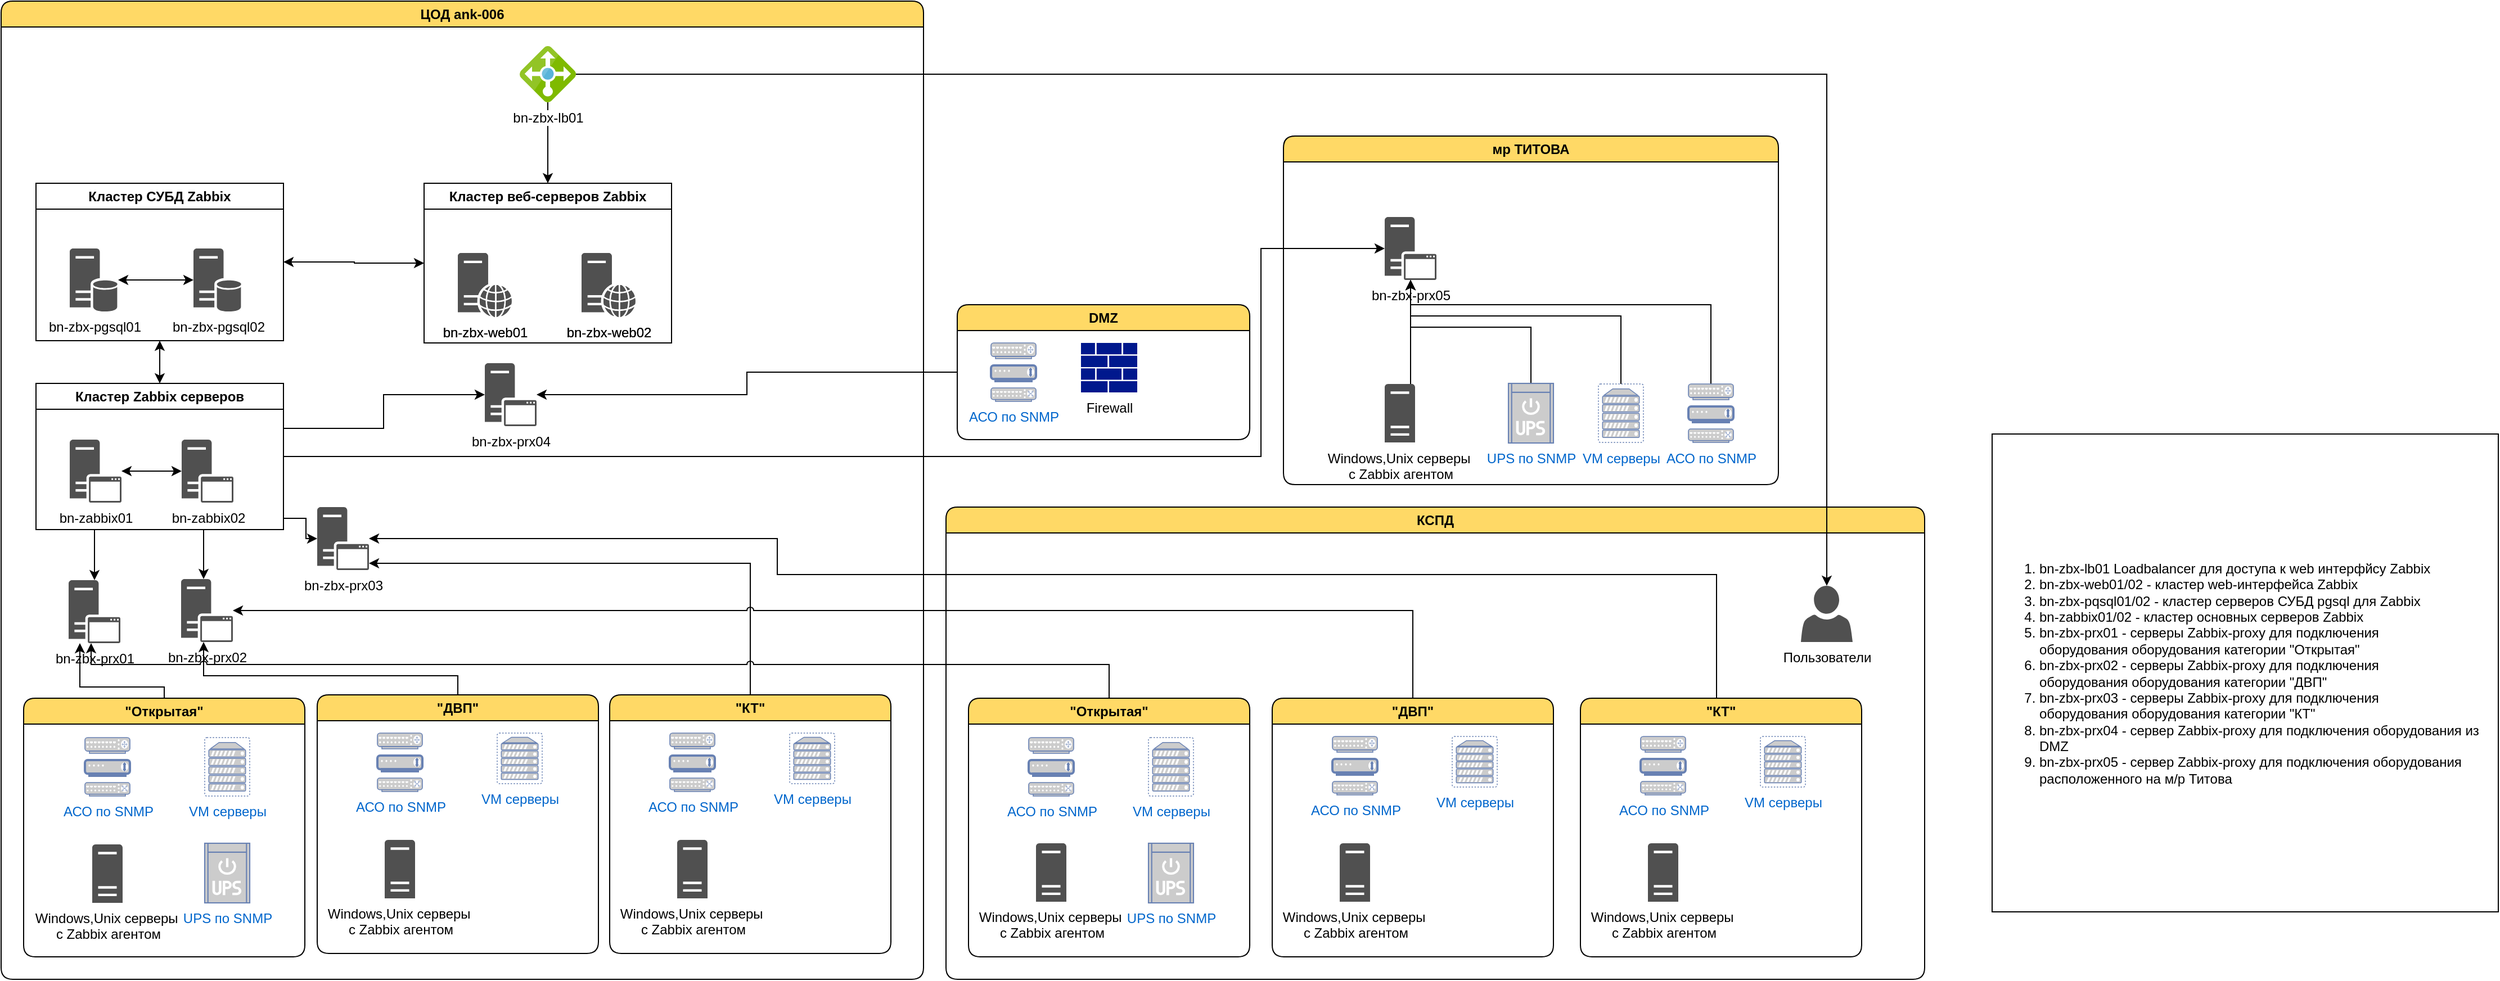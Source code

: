 <mxfile version="26.0.11">
  <diagram id="l8hXMBHkgcEJcSW0mbfh" name="Page-1">
    <mxGraphModel dx="1878" dy="1020" grid="1" gridSize="10" guides="1" tooltips="1" connect="1" arrows="1" fold="1" page="1" pageScale="1" pageWidth="1169" pageHeight="827" math="0" shadow="0">
      <root>
        <object label="" id="0">
          <mxCell />
        </object>
        <mxCell id="1" parent="0" />
        <mxCell id="rNMLbwtCQdPNrBkOy4mB-1" value="ЦОД ank-006" style="swimlane;whiteSpace=wrap;html=1;gradientColor=none;fillColor=#FFD966;rounded=1;shadow=0;" parent="1" vertex="1">
          <mxGeometry x="100" y="260" width="820" height="870" as="geometry" />
        </mxCell>
        <mxCell id="rNMLbwtCQdPNrBkOy4mB-33" style="edgeStyle=orthogonalEdgeStyle;rounded=0;orthogonalLoop=1;jettySize=auto;html=1;entryX=0.5;entryY=0;entryDx=0;entryDy=0;" parent="rNMLbwtCQdPNrBkOy4mB-1" source="rNMLbwtCQdPNrBkOy4mB-5" target="rNMLbwtCQdPNrBkOy4mB-29" edge="1">
          <mxGeometry relative="1" as="geometry" />
        </mxCell>
        <mxCell id="rNMLbwtCQdPNrBkOy4mB-5" value="bn-zbx-lb01" style="image;sketch=0;aspect=fixed;html=1;points=[];align=center;fontSize=12;image=img/lib/mscae/Load_Balancer_feature.svg;" parent="rNMLbwtCQdPNrBkOy4mB-1" vertex="1">
          <mxGeometry x="461" y="40" width="50" height="50" as="geometry" />
        </mxCell>
        <mxCell id="rNMLbwtCQdPNrBkOy4mB-16" value="bn-zbx-prx03" style="sketch=0;pointerEvents=1;shadow=0;dashed=0;html=1;strokeColor=none;fillColor=#505050;labelPosition=center;verticalLabelPosition=bottom;verticalAlign=top;outlineConnect=0;align=center;shape=mxgraph.office.servers.application_server;" parent="rNMLbwtCQdPNrBkOy4mB-1" vertex="1">
          <mxGeometry x="281" y="450" width="46" height="56" as="geometry" />
        </mxCell>
        <mxCell id="rNMLbwtCQdPNrBkOy4mB-18" value="bn-zbx-prx04" style="sketch=0;pointerEvents=1;shadow=0;dashed=0;html=1;strokeColor=none;fillColor=#505050;labelPosition=center;verticalLabelPosition=bottom;verticalAlign=top;outlineConnect=0;align=center;shape=mxgraph.office.servers.application_server;" parent="rNMLbwtCQdPNrBkOy4mB-1" vertex="1">
          <mxGeometry x="430" y="322" width="46" height="56" as="geometry" />
        </mxCell>
        <mxCell id="rNMLbwtCQdPNrBkOy4mB-19" value="bn-zbx-prx02" style="sketch=0;pointerEvents=1;shadow=0;dashed=0;html=1;strokeColor=none;fillColor=#505050;labelPosition=center;verticalLabelPosition=bottom;verticalAlign=top;outlineConnect=0;align=center;shape=mxgraph.office.servers.application_server;" parent="rNMLbwtCQdPNrBkOy4mB-1" vertex="1">
          <mxGeometry x="160" y="514" width="46" height="56" as="geometry" />
        </mxCell>
        <mxCell id="rNMLbwtCQdPNrBkOy4mB-20" value="bn-zbx-prx01" style="sketch=0;pointerEvents=1;shadow=0;dashed=0;html=1;strokeColor=none;fillColor=#505050;labelPosition=center;verticalLabelPosition=bottom;verticalAlign=top;outlineConnect=0;align=center;shape=mxgraph.office.servers.application_server;" parent="rNMLbwtCQdPNrBkOy4mB-1" vertex="1">
          <mxGeometry x="60" y="515" width="46" height="56" as="geometry" />
        </mxCell>
        <mxCell id="rNMLbwtCQdPNrBkOy4mB-28" style="edgeStyle=orthogonalEdgeStyle;rounded=0;orthogonalLoop=1;jettySize=auto;html=1;exitX=0.5;exitY=0;exitDx=0;exitDy=0;entryX=0.5;entryY=1;entryDx=0;entryDy=0;startArrow=classic;startFill=1;" parent="rNMLbwtCQdPNrBkOy4mB-1" source="rNMLbwtCQdPNrBkOy4mB-25" target="rNMLbwtCQdPNrBkOy4mB-26" edge="1">
          <mxGeometry relative="1" as="geometry" />
        </mxCell>
        <mxCell id="lXrUKMTK9DReLdsuwHF2-90" style="edgeStyle=orthogonalEdgeStyle;rounded=0;orthogonalLoop=1;jettySize=auto;html=1;" edge="1" parent="rNMLbwtCQdPNrBkOy4mB-1" source="rNMLbwtCQdPNrBkOy4mB-25" target="rNMLbwtCQdPNrBkOy4mB-20">
          <mxGeometry relative="1" as="geometry">
            <Array as="points">
              <mxPoint x="83" y="480" />
              <mxPoint x="83" y="480" />
            </Array>
          </mxGeometry>
        </mxCell>
        <mxCell id="lXrUKMTK9DReLdsuwHF2-91" style="edgeStyle=orthogonalEdgeStyle;rounded=0;orthogonalLoop=1;jettySize=auto;html=1;" edge="1" parent="rNMLbwtCQdPNrBkOy4mB-1" source="rNMLbwtCQdPNrBkOy4mB-25" target="rNMLbwtCQdPNrBkOy4mB-19">
          <mxGeometry relative="1" as="geometry">
            <Array as="points">
              <mxPoint x="180" y="500" />
              <mxPoint x="180" y="500" />
            </Array>
          </mxGeometry>
        </mxCell>
        <mxCell id="lXrUKMTK9DReLdsuwHF2-92" style="edgeStyle=orthogonalEdgeStyle;rounded=0;orthogonalLoop=1;jettySize=auto;html=1;" edge="1" parent="rNMLbwtCQdPNrBkOy4mB-1" source="rNMLbwtCQdPNrBkOy4mB-25" target="rNMLbwtCQdPNrBkOy4mB-16">
          <mxGeometry relative="1" as="geometry">
            <Array as="points">
              <mxPoint x="271" y="460" />
              <mxPoint x="271" y="478" />
            </Array>
          </mxGeometry>
        </mxCell>
        <mxCell id="lXrUKMTK9DReLdsuwHF2-93" style="edgeStyle=orthogonalEdgeStyle;rounded=0;orthogonalLoop=1;jettySize=auto;html=1;" edge="1" parent="rNMLbwtCQdPNrBkOy4mB-1" source="rNMLbwtCQdPNrBkOy4mB-25" target="rNMLbwtCQdPNrBkOy4mB-18">
          <mxGeometry relative="1" as="geometry">
            <Array as="points">
              <mxPoint x="340" y="380" />
              <mxPoint x="340" y="350" />
            </Array>
          </mxGeometry>
        </mxCell>
        <mxCell id="rNMLbwtCQdPNrBkOy4mB-25" value="Кластер Zabbix серверов" style="swimlane;whiteSpace=wrap;html=1;" parent="rNMLbwtCQdPNrBkOy4mB-1" vertex="1">
          <mxGeometry x="31" y="340" width="220" height="130" as="geometry">
            <mxRectangle x="30" y="490" width="180" height="30" as="alternateBounds" />
          </mxGeometry>
        </mxCell>
        <mxCell id="rNMLbwtCQdPNrBkOy4mB-14" value="bn-zabbix02" style="sketch=0;pointerEvents=1;shadow=0;dashed=0;html=1;strokeColor=none;fillColor=#505050;labelPosition=center;verticalLabelPosition=bottom;verticalAlign=top;outlineConnect=0;align=center;shape=mxgraph.office.servers.application_server;" parent="rNMLbwtCQdPNrBkOy4mB-25" vertex="1">
          <mxGeometry x="129.5" y="50" width="46" height="56" as="geometry" />
        </mxCell>
        <mxCell id="rNMLbwtCQdPNrBkOy4mB-34" style="edgeStyle=orthogonalEdgeStyle;rounded=0;orthogonalLoop=1;jettySize=auto;html=1;startArrow=classic;startFill=1;" parent="rNMLbwtCQdPNrBkOy4mB-25" source="rNMLbwtCQdPNrBkOy4mB-13" target="rNMLbwtCQdPNrBkOy4mB-14" edge="1">
          <mxGeometry relative="1" as="geometry" />
        </mxCell>
        <mxCell id="rNMLbwtCQdPNrBkOy4mB-13" value="bn-zabbix01" style="sketch=0;pointerEvents=1;shadow=0;dashed=0;html=1;strokeColor=none;fillColor=#505050;labelPosition=center;verticalLabelPosition=bottom;verticalAlign=top;outlineConnect=0;align=center;shape=mxgraph.office.servers.application_server;" parent="rNMLbwtCQdPNrBkOy4mB-25" vertex="1">
          <mxGeometry x="30" y="50" width="46" height="56" as="geometry" />
        </mxCell>
        <mxCell id="rNMLbwtCQdPNrBkOy4mB-30" style="edgeStyle=orthogonalEdgeStyle;rounded=0;orthogonalLoop=1;jettySize=auto;html=1;exitX=1;exitY=0.5;exitDx=0;exitDy=0;startArrow=classic;startFill=1;entryX=0;entryY=0.5;entryDx=0;entryDy=0;" parent="rNMLbwtCQdPNrBkOy4mB-1" source="rNMLbwtCQdPNrBkOy4mB-26" edge="1" target="rNMLbwtCQdPNrBkOy4mB-29">
          <mxGeometry relative="1" as="geometry">
            <mxPoint x="371" y="240" as="targetPoint" />
            <Array as="points">
              <mxPoint x="314" y="232" />
              <mxPoint x="314" y="233" />
            </Array>
          </mxGeometry>
        </mxCell>
        <mxCell id="rNMLbwtCQdPNrBkOy4mB-26" value="Кластер СУБД Zabbix" style="swimlane;whiteSpace=wrap;html=1;" parent="rNMLbwtCQdPNrBkOy4mB-1" vertex="1">
          <mxGeometry x="31" y="162" width="220" height="140" as="geometry" />
        </mxCell>
        <mxCell id="rNMLbwtCQdPNrBkOy4mB-10" value="bn-zbx-pgsql02" style="sketch=0;pointerEvents=1;shadow=0;dashed=0;html=1;strokeColor=none;fillColor=#505050;labelPosition=center;verticalLabelPosition=bottom;verticalAlign=top;outlineConnect=0;align=center;shape=mxgraph.office.servers.database_server;" parent="rNMLbwtCQdPNrBkOy4mB-26" vertex="1">
          <mxGeometry x="140" y="58" width="43" height="56" as="geometry" />
        </mxCell>
        <mxCell id="rNMLbwtCQdPNrBkOy4mB-27" style="edgeStyle=orthogonalEdgeStyle;rounded=0;orthogonalLoop=1;jettySize=auto;html=1;startArrow=classic;startFill=1;" parent="rNMLbwtCQdPNrBkOy4mB-26" source="rNMLbwtCQdPNrBkOy4mB-9" target="rNMLbwtCQdPNrBkOy4mB-10" edge="1">
          <mxGeometry relative="1" as="geometry" />
        </mxCell>
        <mxCell id="rNMLbwtCQdPNrBkOy4mB-9" value="bn-zbx-pgsql01" style="sketch=0;pointerEvents=1;shadow=0;dashed=0;html=1;strokeColor=none;fillColor=#505050;labelPosition=center;verticalLabelPosition=bottom;verticalAlign=top;outlineConnect=0;align=center;shape=mxgraph.office.servers.database_server;" parent="rNMLbwtCQdPNrBkOy4mB-26" vertex="1">
          <mxGeometry x="30" y="58" width="43" height="56" as="geometry" />
        </mxCell>
        <mxCell id="rNMLbwtCQdPNrBkOy4mB-29" value="Кластер веб-серверов Zabbix" style="swimlane;whiteSpace=wrap;html=1;" parent="rNMLbwtCQdPNrBkOy4mB-1" vertex="1">
          <mxGeometry x="376" y="162" width="220" height="142" as="geometry" />
        </mxCell>
        <mxCell id="rNMLbwtCQdPNrBkOy4mB-11" value="bn-zbx-web01" style="sketch=0;pointerEvents=1;shadow=0;dashed=0;html=1;strokeColor=none;fillColor=#505050;labelPosition=center;verticalLabelPosition=bottom;verticalAlign=top;outlineConnect=0;align=center;shape=mxgraph.office.servers.web_server;" parent="rNMLbwtCQdPNrBkOy4mB-29" vertex="1">
          <mxGeometry x="30" y="62" width="48" height="57" as="geometry" />
        </mxCell>
        <mxCell id="rNMLbwtCQdPNrBkOy4mB-12" value="bn-zbx-web02" style="sketch=0;pointerEvents=1;shadow=0;dashed=0;html=1;strokeColor=none;fillColor=#505050;labelPosition=center;verticalLabelPosition=bottom;verticalAlign=top;outlineConnect=0;align=center;shape=mxgraph.office.servers.web_server;" parent="rNMLbwtCQdPNrBkOy4mB-29" vertex="1">
          <mxGeometry x="140" y="62" width="48" height="57" as="geometry" />
        </mxCell>
        <mxCell id="lXrUKMTK9DReLdsuwHF2-78" value="Кластер веб-серверов Zabbix" style="swimlane;whiteSpace=wrap;html=1;" vertex="1" parent="rNMLbwtCQdPNrBkOy4mB-29">
          <mxGeometry width="220" height="142" as="geometry" />
        </mxCell>
        <mxCell id="lXrUKMTK9DReLdsuwHF2-79" value="bn-zbx-web01" style="sketch=0;pointerEvents=1;shadow=0;dashed=0;html=1;strokeColor=none;fillColor=#505050;labelPosition=center;verticalLabelPosition=bottom;verticalAlign=top;outlineConnect=0;align=center;shape=mxgraph.office.servers.web_server;" vertex="1" parent="lXrUKMTK9DReLdsuwHF2-78">
          <mxGeometry x="30" y="62" width="48" height="57" as="geometry" />
        </mxCell>
        <mxCell id="lXrUKMTK9DReLdsuwHF2-80" value="bn-zbx-web02" style="sketch=0;pointerEvents=1;shadow=0;dashed=0;html=1;strokeColor=none;fillColor=#505050;labelPosition=center;verticalLabelPosition=bottom;verticalAlign=top;outlineConnect=0;align=center;shape=mxgraph.office.servers.web_server;" vertex="1" parent="lXrUKMTK9DReLdsuwHF2-78">
          <mxGeometry x="140" y="62" width="48" height="57" as="geometry" />
        </mxCell>
        <mxCell id="lXrUKMTK9DReLdsuwHF2-72" style="edgeStyle=orthogonalEdgeStyle;rounded=0;orthogonalLoop=1;jettySize=auto;html=1;" edge="1" parent="rNMLbwtCQdPNrBkOy4mB-1" source="lXrUKMTK9DReLdsuwHF2-42" target="rNMLbwtCQdPNrBkOy4mB-20">
          <mxGeometry relative="1" as="geometry">
            <Array as="points">
              <mxPoint x="145" y="610" />
              <mxPoint x="70" y="610" />
            </Array>
          </mxGeometry>
        </mxCell>
        <mxCell id="lXrUKMTK9DReLdsuwHF2-42" value="&quot;Открытая&quot;" style="swimlane;whiteSpace=wrap;html=1;rounded=1;fillColor=#FFD966;" vertex="1" parent="rNMLbwtCQdPNrBkOy4mB-1">
          <mxGeometry x="20" y="620" width="250" height="230" as="geometry">
            <mxRectangle x="20" y="820" width="180" height="30" as="alternateBounds" />
          </mxGeometry>
        </mxCell>
        <mxCell id="lXrUKMTK9DReLdsuwHF2-43" value="" style="fontColor=#0066CC;verticalAlign=top;verticalLabelPosition=bottom;labelPosition=center;align=center;html=1;outlineConnect=0;fillColor=#CCCCCC;strokeColor=#6881B3;gradientColor=none;gradientDirection=north;strokeWidth=2;shape=mxgraph.networks.router;" vertex="1" parent="lXrUKMTK9DReLdsuwHF2-42">
          <mxGeometry x="54.5" y="35" width="40" height="14" as="geometry" />
        </mxCell>
        <mxCell id="lXrUKMTK9DReLdsuwHF2-44" value="" style="fontColor=#0066CC;verticalAlign=top;verticalLabelPosition=bottom;labelPosition=center;align=center;html=1;outlineConnect=0;fillColor=#CCCCCC;strokeColor=#6881B3;gradientColor=none;gradientDirection=north;strokeWidth=2;shape=mxgraph.networks.modem;" vertex="1" parent="lXrUKMTK9DReLdsuwHF2-42">
          <mxGeometry x="54.5" y="55" width="40" height="14" as="geometry" />
        </mxCell>
        <mxCell id="lXrUKMTK9DReLdsuwHF2-45" value="&lt;span style=&quot;background-color: transparent; color: light-dark(rgb(0, 102, 204), rgb(86, 174, 255));&quot;&gt;АСО по SNMP&lt;/span&gt;" style="fontColor=#0066CC;verticalAlign=top;verticalLabelPosition=bottom;labelPosition=center;align=center;html=1;outlineConnect=0;fillColor=#CCCCCC;strokeColor=#6881B3;gradientColor=none;gradientDirection=north;strokeWidth=2;shape=mxgraph.networks.switch;" vertex="1" parent="lXrUKMTK9DReLdsuwHF2-42">
          <mxGeometry x="54.5" y="75" width="40" height="12" as="geometry" />
        </mxCell>
        <mxCell id="lXrUKMTK9DReLdsuwHF2-46" value="VM серверы" style="fontColor=#0066CC;verticalAlign=top;verticalLabelPosition=bottom;labelPosition=center;align=center;html=1;outlineConnect=0;fillColor=#CCCCCC;strokeColor=#6881B3;gradientColor=none;gradientDirection=north;strokeWidth=2;shape=mxgraph.networks.virtual_server;" vertex="1" parent="lXrUKMTK9DReLdsuwHF2-42">
          <mxGeometry x="161" y="35" width="40" height="52" as="geometry" />
        </mxCell>
        <mxCell id="lXrUKMTK9DReLdsuwHF2-47" value="Windows,Unix серверы&amp;nbsp;&lt;div&gt;с&amp;nbsp;&lt;span style=&quot;background-color: transparent; color: light-dark(rgb(0, 0, 0), rgb(255, 255, 255));&quot;&gt;Zabbix агентом&lt;/span&gt;&lt;/div&gt;" style="sketch=0;pointerEvents=1;shadow=0;dashed=0;html=1;strokeColor=none;fillColor=#505050;labelPosition=center;verticalLabelPosition=bottom;verticalAlign=top;outlineConnect=0;align=center;shape=mxgraph.office.servers.server_generic;" vertex="1" parent="lXrUKMTK9DReLdsuwHF2-42">
          <mxGeometry x="61" y="130" width="27" height="52" as="geometry" />
        </mxCell>
        <mxCell id="lXrUKMTK9DReLdsuwHF2-48" value="&lt;font&gt;UPS по SNMP&lt;/font&gt;" style="fontColor=#0066CC;verticalAlign=top;verticalLabelPosition=bottom;labelPosition=center;align=center;html=1;outlineConnect=0;fillColor=#CCCCCC;strokeColor=#6881B3;gradientColor=none;gradientDirection=north;strokeWidth=2;shape=mxgraph.networks.ups_small;" vertex="1" parent="lXrUKMTK9DReLdsuwHF2-42">
          <mxGeometry x="161" y="129" width="40" height="53" as="geometry" />
        </mxCell>
        <mxCell id="lXrUKMTK9DReLdsuwHF2-75" style="edgeStyle=orthogonalEdgeStyle;rounded=0;orthogonalLoop=1;jettySize=auto;html=1;" edge="1" parent="rNMLbwtCQdPNrBkOy4mB-1" source="lXrUKMTK9DReLdsuwHF2-49" target="rNMLbwtCQdPNrBkOy4mB-19">
          <mxGeometry relative="1" as="geometry">
            <Array as="points">
              <mxPoint x="406" y="600" />
              <mxPoint x="180" y="600" />
            </Array>
          </mxGeometry>
        </mxCell>
        <mxCell id="lXrUKMTK9DReLdsuwHF2-49" value="&quot;ДВП&quot;" style="swimlane;whiteSpace=wrap;html=1;rounded=1;fillColor=#FFD966;" vertex="1" parent="rNMLbwtCQdPNrBkOy4mB-1">
          <mxGeometry x="281" y="617" width="250" height="230" as="geometry" />
        </mxCell>
        <mxCell id="lXrUKMTK9DReLdsuwHF2-50" value="" style="fontColor=#0066CC;verticalAlign=top;verticalLabelPosition=bottom;labelPosition=center;align=center;html=1;outlineConnect=0;fillColor=#CCCCCC;strokeColor=#6881B3;gradientColor=none;gradientDirection=north;strokeWidth=2;shape=mxgraph.networks.router;" vertex="1" parent="lXrUKMTK9DReLdsuwHF2-49">
          <mxGeometry x="53.5" y="34" width="40" height="14" as="geometry" />
        </mxCell>
        <mxCell id="lXrUKMTK9DReLdsuwHF2-51" value="" style="fontColor=#0066CC;verticalAlign=top;verticalLabelPosition=bottom;labelPosition=center;align=center;html=1;outlineConnect=0;fillColor=#CCCCCC;strokeColor=#6881B3;gradientColor=none;gradientDirection=north;strokeWidth=2;shape=mxgraph.networks.modem;" vertex="1" parent="lXrUKMTK9DReLdsuwHF2-49">
          <mxGeometry x="53.5" y="54" width="40" height="14" as="geometry" />
        </mxCell>
        <mxCell id="lXrUKMTK9DReLdsuwHF2-52" value="&lt;span style=&quot;background-color: transparent; color: light-dark(rgb(0, 102, 204), rgb(86, 174, 255));&quot;&gt;АСО по SNMP&lt;/span&gt;" style="fontColor=#0066CC;verticalAlign=top;verticalLabelPosition=bottom;labelPosition=center;align=center;html=1;outlineConnect=0;fillColor=#CCCCCC;strokeColor=#6881B3;gradientColor=none;gradientDirection=north;strokeWidth=2;shape=mxgraph.networks.switch;" vertex="1" parent="lXrUKMTK9DReLdsuwHF2-49">
          <mxGeometry x="53.5" y="74" width="40" height="12" as="geometry" />
        </mxCell>
        <mxCell id="lXrUKMTK9DReLdsuwHF2-53" value="VM серверы" style="fontColor=#0066CC;verticalAlign=top;verticalLabelPosition=bottom;labelPosition=center;align=center;html=1;outlineConnect=0;fillColor=#CCCCCC;strokeColor=#6881B3;gradientColor=none;gradientDirection=north;strokeWidth=2;shape=mxgraph.networks.virtual_server;" vertex="1" parent="lXrUKMTK9DReLdsuwHF2-49">
          <mxGeometry x="160" y="34" width="40" height="45" as="geometry" />
        </mxCell>
        <mxCell id="lXrUKMTK9DReLdsuwHF2-54" value="Windows,Unix серверы&amp;nbsp;&lt;div&gt;с&amp;nbsp;&lt;span style=&quot;background-color: transparent; color: light-dark(rgb(0, 0, 0), rgb(255, 255, 255));&quot;&gt;Zabbix агентом&lt;/span&gt;&lt;/div&gt;" style="sketch=0;pointerEvents=1;shadow=0;dashed=0;html=1;strokeColor=none;fillColor=#505050;labelPosition=center;verticalLabelPosition=bottom;verticalAlign=top;outlineConnect=0;align=center;shape=mxgraph.office.servers.server_generic;" vertex="1" parent="lXrUKMTK9DReLdsuwHF2-49">
          <mxGeometry x="60" y="129" width="27" height="52" as="geometry" />
        </mxCell>
        <mxCell id="lXrUKMTK9DReLdsuwHF2-74" style="edgeStyle=orthogonalEdgeStyle;rounded=0;orthogonalLoop=1;jettySize=auto;html=1;jumpStyle=arc;" edge="1" parent="rNMLbwtCQdPNrBkOy4mB-1" source="lXrUKMTK9DReLdsuwHF2-64" target="rNMLbwtCQdPNrBkOy4mB-16">
          <mxGeometry relative="1" as="geometry">
            <Array as="points">
              <mxPoint x="666" y="500" />
            </Array>
          </mxGeometry>
        </mxCell>
        <mxCell id="lXrUKMTK9DReLdsuwHF2-64" value="&quot;КТ&quot;" style="swimlane;whiteSpace=wrap;html=1;rounded=1;fillColor=#FFD966;" vertex="1" parent="rNMLbwtCQdPNrBkOy4mB-1">
          <mxGeometry x="541" y="617" width="250" height="230" as="geometry" />
        </mxCell>
        <mxCell id="lXrUKMTK9DReLdsuwHF2-65" value="" style="fontColor=#0066CC;verticalAlign=top;verticalLabelPosition=bottom;labelPosition=center;align=center;html=1;outlineConnect=0;fillColor=#CCCCCC;strokeColor=#6881B3;gradientColor=none;gradientDirection=north;strokeWidth=2;shape=mxgraph.networks.router;" vertex="1" parent="lXrUKMTK9DReLdsuwHF2-64">
          <mxGeometry x="53.5" y="34" width="40" height="14" as="geometry" />
        </mxCell>
        <mxCell id="lXrUKMTK9DReLdsuwHF2-66" value="" style="fontColor=#0066CC;verticalAlign=top;verticalLabelPosition=bottom;labelPosition=center;align=center;html=1;outlineConnect=0;fillColor=#CCCCCC;strokeColor=#6881B3;gradientColor=none;gradientDirection=north;strokeWidth=2;shape=mxgraph.networks.modem;" vertex="1" parent="lXrUKMTK9DReLdsuwHF2-64">
          <mxGeometry x="53.5" y="54" width="40" height="14" as="geometry" />
        </mxCell>
        <mxCell id="lXrUKMTK9DReLdsuwHF2-67" value="&lt;span style=&quot;background-color: transparent; color: light-dark(rgb(0, 102, 204), rgb(86, 174, 255));&quot;&gt;АСО по SNMP&lt;/span&gt;" style="fontColor=#0066CC;verticalAlign=top;verticalLabelPosition=bottom;labelPosition=center;align=center;html=1;outlineConnect=0;fillColor=#CCCCCC;strokeColor=#6881B3;gradientColor=none;gradientDirection=north;strokeWidth=2;shape=mxgraph.networks.switch;" vertex="1" parent="lXrUKMTK9DReLdsuwHF2-64">
          <mxGeometry x="53.5" y="74" width="40" height="12" as="geometry" />
        </mxCell>
        <mxCell id="lXrUKMTK9DReLdsuwHF2-68" value="VM серверы" style="fontColor=#0066CC;verticalAlign=top;verticalLabelPosition=bottom;labelPosition=center;align=center;html=1;outlineConnect=0;fillColor=#CCCCCC;strokeColor=#6881B3;gradientColor=none;gradientDirection=north;strokeWidth=2;shape=mxgraph.networks.virtual_server;" vertex="1" parent="lXrUKMTK9DReLdsuwHF2-64">
          <mxGeometry x="160" y="34" width="40" height="45" as="geometry" />
        </mxCell>
        <mxCell id="lXrUKMTK9DReLdsuwHF2-69" value="Windows,Unix серверы&amp;nbsp;&lt;div&gt;с&amp;nbsp;&lt;span style=&quot;background-color: transparent; color: light-dark(rgb(0, 0, 0), rgb(255, 255, 255));&quot;&gt;Zabbix агентом&lt;/span&gt;&lt;/div&gt;" style="sketch=0;pointerEvents=1;shadow=0;dashed=0;html=1;strokeColor=none;fillColor=#505050;labelPosition=center;verticalLabelPosition=bottom;verticalAlign=top;outlineConnect=0;align=center;shape=mxgraph.office.servers.server_generic;" vertex="1" parent="lXrUKMTK9DReLdsuwHF2-64">
          <mxGeometry x="60" y="129" width="27" height="52" as="geometry" />
        </mxCell>
        <mxCell id="rNMLbwtCQdPNrBkOy4mB-2" value="КСПД" style="swimlane;whiteSpace=wrap;html=1;rounded=1;swimlaneFillColor=none;fillColor=#FFD966;" parent="1" vertex="1">
          <mxGeometry x="940" y="710" width="870" height="420" as="geometry" />
        </mxCell>
        <mxCell id="rNMLbwtCQdPNrBkOy4mB-31" value="Пользователи" style="sketch=0;pointerEvents=1;shadow=0;dashed=0;html=1;strokeColor=none;fillColor=#505050;labelPosition=center;verticalLabelPosition=bottom;verticalAlign=top;outlineConnect=0;align=center;shape=mxgraph.office.users.user;" parent="rNMLbwtCQdPNrBkOy4mB-2" vertex="1">
          <mxGeometry x="760" y="70" width="46" height="50" as="geometry" />
        </mxCell>
        <mxCell id="lXrUKMTK9DReLdsuwHF2-1" value="&quot;Открытая&quot;" style="swimlane;whiteSpace=wrap;html=1;rounded=1;fillColor=#FFD966;" vertex="1" parent="rNMLbwtCQdPNrBkOy4mB-2">
          <mxGeometry x="20" y="170" width="250" height="230" as="geometry">
            <mxRectangle x="20" y="820" width="180" height="30" as="alternateBounds" />
          </mxGeometry>
        </mxCell>
        <mxCell id="lXrUKMTK9DReLdsuwHF2-2" value="" style="fontColor=#0066CC;verticalAlign=top;verticalLabelPosition=bottom;labelPosition=center;align=center;html=1;outlineConnect=0;fillColor=#CCCCCC;strokeColor=#6881B3;gradientColor=none;gradientDirection=north;strokeWidth=2;shape=mxgraph.networks.router;" vertex="1" parent="lXrUKMTK9DReLdsuwHF2-1">
          <mxGeometry x="53.5" y="35" width="40" height="14" as="geometry" />
        </mxCell>
        <mxCell id="lXrUKMTK9DReLdsuwHF2-3" value="" style="fontColor=#0066CC;verticalAlign=top;verticalLabelPosition=bottom;labelPosition=center;align=center;html=1;outlineConnect=0;fillColor=#CCCCCC;strokeColor=#6881B3;gradientColor=none;gradientDirection=north;strokeWidth=2;shape=mxgraph.networks.modem;" vertex="1" parent="lXrUKMTK9DReLdsuwHF2-1">
          <mxGeometry x="53.5" y="55" width="40" height="14" as="geometry" />
        </mxCell>
        <mxCell id="lXrUKMTK9DReLdsuwHF2-4" value="&lt;span style=&quot;background-color: transparent; color: light-dark(rgb(0, 102, 204), rgb(86, 174, 255));&quot;&gt;АСО по SNMP&lt;/span&gt;" style="fontColor=#0066CC;verticalAlign=top;verticalLabelPosition=bottom;labelPosition=center;align=center;html=1;outlineConnect=0;fillColor=#CCCCCC;strokeColor=#6881B3;gradientColor=none;gradientDirection=north;strokeWidth=2;shape=mxgraph.networks.switch;" vertex="1" parent="lXrUKMTK9DReLdsuwHF2-1">
          <mxGeometry x="53.5" y="75" width="40" height="12" as="geometry" />
        </mxCell>
        <mxCell id="rNMLbwtCQdPNrBkOy4mB-44" value="VM серверы" style="fontColor=#0066CC;verticalAlign=top;verticalLabelPosition=bottom;labelPosition=center;align=center;html=1;outlineConnect=0;fillColor=#CCCCCC;strokeColor=#6881B3;gradientColor=none;gradientDirection=north;strokeWidth=2;shape=mxgraph.networks.virtual_server;" parent="lXrUKMTK9DReLdsuwHF2-1" vertex="1">
          <mxGeometry x="160" y="35" width="40" height="52" as="geometry" />
        </mxCell>
        <mxCell id="rNMLbwtCQdPNrBkOy4mB-40" value="Windows,Unix серверы&amp;nbsp;&lt;div&gt;с&amp;nbsp;&lt;span style=&quot;background-color: transparent; color: light-dark(rgb(0, 0, 0), rgb(255, 255, 255));&quot;&gt;Zabbix агентом&lt;/span&gt;&lt;/div&gt;" style="sketch=0;pointerEvents=1;shadow=0;dashed=0;html=1;strokeColor=none;fillColor=#505050;labelPosition=center;verticalLabelPosition=bottom;verticalAlign=top;outlineConnect=0;align=center;shape=mxgraph.office.servers.server_generic;" parent="lXrUKMTK9DReLdsuwHF2-1" vertex="1">
          <mxGeometry x="60" y="129" width="27" height="52" as="geometry" />
        </mxCell>
        <mxCell id="rNMLbwtCQdPNrBkOy4mB-42" value="&lt;font&gt;UPS по SNMP&lt;/font&gt;" style="fontColor=#0066CC;verticalAlign=top;verticalLabelPosition=bottom;labelPosition=center;align=center;html=1;outlineConnect=0;fillColor=#CCCCCC;strokeColor=#6881B3;gradientColor=none;gradientDirection=north;strokeWidth=2;shape=mxgraph.networks.ups_small;" parent="lXrUKMTK9DReLdsuwHF2-1" vertex="1">
          <mxGeometry x="160" y="129" width="40" height="53" as="geometry" />
        </mxCell>
        <mxCell id="lXrUKMTK9DReLdsuwHF2-6" value="&quot;ДВП&quot;" style="swimlane;whiteSpace=wrap;html=1;rounded=1;fillColor=#FFD966;" vertex="1" parent="rNMLbwtCQdPNrBkOy4mB-2">
          <mxGeometry x="290" y="170" width="250" height="230" as="geometry" />
        </mxCell>
        <mxCell id="lXrUKMTK9DReLdsuwHF2-7" value="" style="fontColor=#0066CC;verticalAlign=top;verticalLabelPosition=bottom;labelPosition=center;align=center;html=1;outlineConnect=0;fillColor=#CCCCCC;strokeColor=#6881B3;gradientColor=none;gradientDirection=north;strokeWidth=2;shape=mxgraph.networks.router;" vertex="1" parent="lXrUKMTK9DReLdsuwHF2-6">
          <mxGeometry x="53.5" y="34" width="40" height="14" as="geometry" />
        </mxCell>
        <mxCell id="lXrUKMTK9DReLdsuwHF2-8" value="" style="fontColor=#0066CC;verticalAlign=top;verticalLabelPosition=bottom;labelPosition=center;align=center;html=1;outlineConnect=0;fillColor=#CCCCCC;strokeColor=#6881B3;gradientColor=none;gradientDirection=north;strokeWidth=2;shape=mxgraph.networks.modem;" vertex="1" parent="lXrUKMTK9DReLdsuwHF2-6">
          <mxGeometry x="53.5" y="54" width="40" height="14" as="geometry" />
        </mxCell>
        <mxCell id="lXrUKMTK9DReLdsuwHF2-9" value="&lt;span style=&quot;background-color: transparent; color: light-dark(rgb(0, 102, 204), rgb(86, 174, 255));&quot;&gt;АСО по SNMP&lt;/span&gt;" style="fontColor=#0066CC;verticalAlign=top;verticalLabelPosition=bottom;labelPosition=center;align=center;html=1;outlineConnect=0;fillColor=#CCCCCC;strokeColor=#6881B3;gradientColor=none;gradientDirection=north;strokeWidth=2;shape=mxgraph.networks.switch;" vertex="1" parent="lXrUKMTK9DReLdsuwHF2-6">
          <mxGeometry x="53.5" y="74" width="40" height="12" as="geometry" />
        </mxCell>
        <mxCell id="lXrUKMTK9DReLdsuwHF2-10" value="VM серверы" style="fontColor=#0066CC;verticalAlign=top;verticalLabelPosition=bottom;labelPosition=center;align=center;html=1;outlineConnect=0;fillColor=#CCCCCC;strokeColor=#6881B3;gradientColor=none;gradientDirection=north;strokeWidth=2;shape=mxgraph.networks.virtual_server;" vertex="1" parent="lXrUKMTK9DReLdsuwHF2-6">
          <mxGeometry x="160" y="34" width="40" height="45" as="geometry" />
        </mxCell>
        <mxCell id="lXrUKMTK9DReLdsuwHF2-11" value="Windows,Unix серверы&amp;nbsp;&lt;div&gt;с&amp;nbsp;&lt;span style=&quot;background-color: transparent; color: light-dark(rgb(0, 0, 0), rgb(255, 255, 255));&quot;&gt;Zabbix агентом&lt;/span&gt;&lt;/div&gt;" style="sketch=0;pointerEvents=1;shadow=0;dashed=0;html=1;strokeColor=none;fillColor=#505050;labelPosition=center;verticalLabelPosition=bottom;verticalAlign=top;outlineConnect=0;align=center;shape=mxgraph.office.servers.server_generic;" vertex="1" parent="lXrUKMTK9DReLdsuwHF2-6">
          <mxGeometry x="60" y="129" width="27" height="52" as="geometry" />
        </mxCell>
        <mxCell id="lXrUKMTK9DReLdsuwHF2-57" value="&quot;КТ&quot;" style="swimlane;whiteSpace=wrap;html=1;rounded=1;fillColor=#FFD966;" vertex="1" parent="rNMLbwtCQdPNrBkOy4mB-2">
          <mxGeometry x="564" y="170" width="250" height="230" as="geometry" />
        </mxCell>
        <mxCell id="lXrUKMTK9DReLdsuwHF2-58" value="" style="fontColor=#0066CC;verticalAlign=top;verticalLabelPosition=bottom;labelPosition=center;align=center;html=1;outlineConnect=0;fillColor=#CCCCCC;strokeColor=#6881B3;gradientColor=none;gradientDirection=north;strokeWidth=2;shape=mxgraph.networks.router;" vertex="1" parent="lXrUKMTK9DReLdsuwHF2-57">
          <mxGeometry x="53.5" y="34" width="40" height="14" as="geometry" />
        </mxCell>
        <mxCell id="lXrUKMTK9DReLdsuwHF2-59" value="" style="fontColor=#0066CC;verticalAlign=top;verticalLabelPosition=bottom;labelPosition=center;align=center;html=1;outlineConnect=0;fillColor=#CCCCCC;strokeColor=#6881B3;gradientColor=none;gradientDirection=north;strokeWidth=2;shape=mxgraph.networks.modem;" vertex="1" parent="lXrUKMTK9DReLdsuwHF2-57">
          <mxGeometry x="53.5" y="54" width="40" height="14" as="geometry" />
        </mxCell>
        <mxCell id="lXrUKMTK9DReLdsuwHF2-60" value="&lt;span style=&quot;background-color: transparent; color: light-dark(rgb(0, 102, 204), rgb(86, 174, 255));&quot;&gt;АСО по SNMP&lt;/span&gt;" style="fontColor=#0066CC;verticalAlign=top;verticalLabelPosition=bottom;labelPosition=center;align=center;html=1;outlineConnect=0;fillColor=#CCCCCC;strokeColor=#6881B3;gradientColor=none;gradientDirection=north;strokeWidth=2;shape=mxgraph.networks.switch;" vertex="1" parent="lXrUKMTK9DReLdsuwHF2-57">
          <mxGeometry x="53.5" y="74" width="40" height="12" as="geometry" />
        </mxCell>
        <mxCell id="lXrUKMTK9DReLdsuwHF2-61" value="VM серверы" style="fontColor=#0066CC;verticalAlign=top;verticalLabelPosition=bottom;labelPosition=center;align=center;html=1;outlineConnect=0;fillColor=#CCCCCC;strokeColor=#6881B3;gradientColor=none;gradientDirection=north;strokeWidth=2;shape=mxgraph.networks.virtual_server;" vertex="1" parent="lXrUKMTK9DReLdsuwHF2-57">
          <mxGeometry x="160" y="34" width="40" height="45" as="geometry" />
        </mxCell>
        <mxCell id="lXrUKMTK9DReLdsuwHF2-62" value="Windows,Unix серверы&amp;nbsp;&lt;div&gt;с&amp;nbsp;&lt;span style=&quot;background-color: transparent; color: light-dark(rgb(0, 0, 0), rgb(255, 255, 255));&quot;&gt;Zabbix агентом&lt;/span&gt;&lt;/div&gt;" style="sketch=0;pointerEvents=1;shadow=0;dashed=0;html=1;strokeColor=none;fillColor=#505050;labelPosition=center;verticalLabelPosition=bottom;verticalAlign=top;outlineConnect=0;align=center;shape=mxgraph.office.servers.server_generic;" vertex="1" parent="lXrUKMTK9DReLdsuwHF2-57">
          <mxGeometry x="60" y="129" width="27" height="52" as="geometry" />
        </mxCell>
        <mxCell id="rNMLbwtCQdPNrBkOy4mB-15" value="мр ТИТОВА" style="swimlane;whiteSpace=wrap;html=1;rounded=1;swimlaneFillColor=none;fillColor=#FFD966;" parent="1" vertex="1">
          <mxGeometry x="1240" y="380" width="440" height="310" as="geometry" />
        </mxCell>
        <mxCell id="rNMLbwtCQdPNrBkOy4mB-17" value="bn-zbx-prx05" style="sketch=0;pointerEvents=1;shadow=0;dashed=0;html=1;strokeColor=none;fillColor=#505050;labelPosition=center;verticalLabelPosition=bottom;verticalAlign=top;outlineConnect=0;align=center;shape=mxgraph.office.servers.application_server;" parent="rNMLbwtCQdPNrBkOy4mB-15" vertex="1">
          <mxGeometry x="90" y="72" width="46" height="56" as="geometry" />
        </mxCell>
        <mxCell id="rNMLbwtCQdPNrBkOy4mB-65" style="edgeStyle=orthogonalEdgeStyle;rounded=0;orthogonalLoop=1;jettySize=auto;html=1;" parent="rNMLbwtCQdPNrBkOy4mB-15" source="rNMLbwtCQdPNrBkOy4mB-58" target="rNMLbwtCQdPNrBkOy4mB-17" edge="1">
          <mxGeometry relative="1" as="geometry">
            <Array as="points">
              <mxPoint x="113" y="200" />
              <mxPoint x="113" y="200" />
            </Array>
          </mxGeometry>
        </mxCell>
        <mxCell id="rNMLbwtCQdPNrBkOy4mB-58" value="Windows,Unix серверы&amp;nbsp;&lt;div&gt;с&amp;nbsp;&lt;span style=&quot;background-color: transparent; color: light-dark(rgb(0, 0, 0), rgb(255, 255, 255));&quot;&gt;Zabbix агентом&lt;/span&gt;&lt;/div&gt;" style="sketch=0;pointerEvents=1;shadow=0;dashed=0;html=1;strokeColor=none;fillColor=#505050;labelPosition=center;verticalLabelPosition=bottom;verticalAlign=top;outlineConnect=0;align=center;shape=mxgraph.office.servers.server_generic;" parent="rNMLbwtCQdPNrBkOy4mB-15" vertex="1">
          <mxGeometry x="90" y="220.5" width="27" height="52" as="geometry" />
        </mxCell>
        <mxCell id="rNMLbwtCQdPNrBkOy4mB-66" style="edgeStyle=orthogonalEdgeStyle;rounded=0;orthogonalLoop=1;jettySize=auto;html=1;" parent="rNMLbwtCQdPNrBkOy4mB-15" source="rNMLbwtCQdPNrBkOy4mB-59" target="rNMLbwtCQdPNrBkOy4mB-17" edge="1">
          <mxGeometry relative="1" as="geometry">
            <Array as="points">
              <mxPoint x="220" y="170" />
              <mxPoint x="113" y="170" />
            </Array>
          </mxGeometry>
        </mxCell>
        <mxCell id="rNMLbwtCQdPNrBkOy4mB-59" value="&lt;font&gt;UPS по SNMP&lt;/font&gt;" style="fontColor=#0066CC;verticalAlign=top;verticalLabelPosition=bottom;labelPosition=center;align=center;html=1;outlineConnect=0;fillColor=#CCCCCC;strokeColor=#6881B3;gradientColor=none;gradientDirection=north;strokeWidth=2;shape=mxgraph.networks.ups_small;" parent="rNMLbwtCQdPNrBkOy4mB-15" vertex="1">
          <mxGeometry x="200" y="220" width="40" height="53" as="geometry" />
        </mxCell>
        <mxCell id="rNMLbwtCQdPNrBkOy4mB-67" style="edgeStyle=orthogonalEdgeStyle;rounded=0;orthogonalLoop=1;jettySize=auto;html=1;" parent="rNMLbwtCQdPNrBkOy4mB-15" source="rNMLbwtCQdPNrBkOy4mB-60" target="rNMLbwtCQdPNrBkOy4mB-17" edge="1">
          <mxGeometry relative="1" as="geometry">
            <Array as="points">
              <mxPoint x="300" y="160" />
              <mxPoint x="113" y="160" />
            </Array>
          </mxGeometry>
        </mxCell>
        <mxCell id="rNMLbwtCQdPNrBkOy4mB-60" value="VM серверы" style="fontColor=#0066CC;verticalAlign=top;verticalLabelPosition=bottom;labelPosition=center;align=center;html=1;outlineConnect=0;fillColor=#CCCCCC;strokeColor=#6881B3;gradientColor=none;gradientDirection=north;strokeWidth=2;shape=mxgraph.networks.virtual_server;" parent="rNMLbwtCQdPNrBkOy4mB-15" vertex="1">
          <mxGeometry x="280" y="220.5" width="40" height="52" as="geometry" />
        </mxCell>
        <mxCell id="rNMLbwtCQdPNrBkOy4mB-68" style="edgeStyle=orthogonalEdgeStyle;rounded=0;orthogonalLoop=1;jettySize=auto;html=1;" parent="rNMLbwtCQdPNrBkOy4mB-15" source="rNMLbwtCQdPNrBkOy4mB-61" target="rNMLbwtCQdPNrBkOy4mB-17" edge="1">
          <mxGeometry relative="1" as="geometry">
            <Array as="points">
              <mxPoint x="380" y="150" />
              <mxPoint x="113" y="150" />
            </Array>
          </mxGeometry>
        </mxCell>
        <mxCell id="rNMLbwtCQdPNrBkOy4mB-61" value="" style="fontColor=#0066CC;verticalAlign=top;verticalLabelPosition=bottom;labelPosition=center;align=center;html=1;outlineConnect=0;fillColor=#CCCCCC;strokeColor=#6881B3;gradientColor=none;gradientDirection=north;strokeWidth=2;shape=mxgraph.networks.router;" parent="rNMLbwtCQdPNrBkOy4mB-15" vertex="1">
          <mxGeometry x="360" y="220.5" width="40" height="14" as="geometry" />
        </mxCell>
        <mxCell id="rNMLbwtCQdPNrBkOy4mB-62" value="" style="fontColor=#0066CC;verticalAlign=top;verticalLabelPosition=bottom;labelPosition=center;align=center;html=1;outlineConnect=0;fillColor=#CCCCCC;strokeColor=#6881B3;gradientColor=none;gradientDirection=north;strokeWidth=2;shape=mxgraph.networks.modem;" parent="rNMLbwtCQdPNrBkOy4mB-15" vertex="1">
          <mxGeometry x="360" y="240.5" width="40" height="14" as="geometry" />
        </mxCell>
        <mxCell id="rNMLbwtCQdPNrBkOy4mB-63" value="&lt;span style=&quot;background-color: transparent; color: light-dark(rgb(0, 102, 204), rgb(86, 174, 255));&quot;&gt;АСО по SNMP&lt;/span&gt;" style="fontColor=#0066CC;verticalAlign=top;verticalLabelPosition=bottom;labelPosition=center;align=center;html=1;outlineConnect=0;fillColor=#CCCCCC;strokeColor=#6881B3;gradientColor=none;gradientDirection=north;strokeWidth=2;shape=mxgraph.networks.switch;" parent="rNMLbwtCQdPNrBkOy4mB-15" vertex="1">
          <mxGeometry x="360" y="260.5" width="40" height="12" as="geometry" />
        </mxCell>
        <mxCell id="rNMLbwtCQdPNrBkOy4mB-32" style="edgeStyle=orthogonalEdgeStyle;rounded=0;orthogonalLoop=1;jettySize=auto;html=1;" parent="1" source="rNMLbwtCQdPNrBkOy4mB-5" target="rNMLbwtCQdPNrBkOy4mB-31" edge="1">
          <mxGeometry relative="1" as="geometry" />
        </mxCell>
        <mxCell id="rNMLbwtCQdPNrBkOy4mB-83" style="edgeStyle=orthogonalEdgeStyle;rounded=0;orthogonalLoop=1;jettySize=auto;html=1;" parent="1" source="rNMLbwtCQdPNrBkOy4mB-79" target="rNMLbwtCQdPNrBkOy4mB-18" edge="1">
          <mxGeometry relative="1" as="geometry" />
        </mxCell>
        <mxCell id="rNMLbwtCQdPNrBkOy4mB-79" value="DMZ" style="swimlane;whiteSpace=wrap;html=1;rounded=1;fillColor=#FFD966;" parent="1" vertex="1">
          <mxGeometry x="950" y="530" width="260" height="120" as="geometry" />
        </mxCell>
        <mxCell id="rNMLbwtCQdPNrBkOy4mB-80" value="" style="fontColor=#0066CC;verticalAlign=top;verticalLabelPosition=bottom;labelPosition=center;align=center;html=1;outlineConnect=0;fillColor=#CCCCCC;strokeColor=#6881B3;gradientColor=none;gradientDirection=north;strokeWidth=2;shape=mxgraph.networks.router;" parent="rNMLbwtCQdPNrBkOy4mB-79" vertex="1">
          <mxGeometry x="30" y="34" width="40" height="14" as="geometry" />
        </mxCell>
        <mxCell id="rNMLbwtCQdPNrBkOy4mB-81" value="" style="fontColor=#0066CC;verticalAlign=top;verticalLabelPosition=bottom;labelPosition=center;align=center;html=1;outlineConnect=0;fillColor=#CCCCCC;strokeColor=#6881B3;gradientColor=none;gradientDirection=north;strokeWidth=2;shape=mxgraph.networks.modem;" parent="rNMLbwtCQdPNrBkOy4mB-79" vertex="1">
          <mxGeometry x="30" y="54" width="40" height="14" as="geometry" />
        </mxCell>
        <mxCell id="rNMLbwtCQdPNrBkOy4mB-82" value="&lt;span style=&quot;background-color: transparent; color: light-dark(rgb(0, 102, 204), rgb(86, 174, 255));&quot;&gt;АСО по SNMP&lt;/span&gt;" style="fontColor=#0066CC;verticalAlign=top;verticalLabelPosition=bottom;labelPosition=center;align=center;html=1;outlineConnect=0;fillColor=#CCCCCC;strokeColor=#6881B3;gradientColor=none;gradientDirection=north;strokeWidth=2;shape=mxgraph.networks.switch;" parent="rNMLbwtCQdPNrBkOy4mB-79" vertex="1">
          <mxGeometry x="30" y="74" width="40" height="12" as="geometry" />
        </mxCell>
        <mxCell id="rNMLbwtCQdPNrBkOy4mB-84" value="Firewall" style="sketch=0;aspect=fixed;pointerEvents=1;shadow=0;dashed=0;html=1;strokeColor=none;labelPosition=center;verticalLabelPosition=bottom;verticalAlign=top;align=center;fillColor=#00188D;shape=mxgraph.mscae.enterprise.firewall" parent="rNMLbwtCQdPNrBkOy4mB-79" vertex="1">
          <mxGeometry x="110" y="34" width="50" height="44" as="geometry" />
        </mxCell>
        <mxCell id="rNMLbwtCQdPNrBkOy4mB-85" value="&lt;p&gt;&lt;/p&gt;&lt;ol&gt;&lt;li&gt;&lt;span style=&quot;text-align: center; text-wrap-mode: nowrap; background-color: rgb(255, 255, 255);&quot;&gt;bn-zbx-lb01 Loadbalancer для доступа к web интерфйсу Zabbix&lt;/span&gt;&lt;/li&gt;&lt;li style=&quot;&quot;&gt;&lt;span style=&quot;text-wrap-mode: nowrap; background-color: rgb(255, 255, 255);&quot;&gt;bn-zbx-web01/02 - кластер web-интерфейса Zabbix&lt;/span&gt;&lt;/li&gt;&lt;li style=&quot;&quot;&gt;&lt;span style=&quot;text-wrap-mode: nowrap; background-color: rgb(255, 255, 255);&quot;&gt;bn-zbx-pqsql01/02 - кластер серверов СУБД pgsql для Zabbix&lt;/span&gt;&lt;/li&gt;&lt;li style=&quot;&quot;&gt;&lt;span style=&quot;text-wrap-mode: nowrap; background-color: rgb(255, 255, 255);&quot;&gt;bn-zabbix01/02 - кластер основных серверов Zabbix&lt;/span&gt;&lt;/li&gt;&lt;li style=&quot;&quot;&gt;&lt;span style=&quot;text-wrap-mode: nowrap; background-color: rgb(255, 255, 255);&quot;&gt;bn-zbx-prx01 - серверы Zabbix-proxy для подключения &lt;br&gt;оборудования оборудования категории &quot;Открытая&quot;&lt;/span&gt;&lt;/li&gt;&lt;li&gt;&lt;span style=&quot;text-wrap-mode: nowrap; background-color: rgb(255, 255, 255);&quot;&gt;bn-zbx-prx02 - серверы Zabbix-proxy для подключения&lt;br&gt;оборудования оборудования категории &quot;ДВП&quot;&lt;/span&gt;&lt;/li&gt;&lt;li&gt;&lt;span style=&quot;text-wrap-mode: nowrap; background-color: rgb(255, 255, 255);&quot;&gt;bn-zbx-prx03 - серверы Zabbix-proxy для подключения&lt;br&gt;оборудования оборудования категории &quot;КТ&quot;&lt;/span&gt;&lt;/li&gt;&lt;li style=&quot;&quot;&gt;bn-zbx-prx04 - сервер Zabbix-proxy для подключения оборудования из DMZ&lt;/li&gt;&lt;li style=&quot;&quot;&gt;&lt;span style=&quot;text-wrap-mode: nowrap; background-color: rgb(255, 255, 255);&quot;&gt;bn-zbx-prx05 - сервер Zabbix-proxy для подключения оборудования&amp;nbsp;&lt;br&gt;расположенного на м/р Титова&amp;nbsp;&amp;nbsp;&lt;/span&gt;&lt;/li&gt;&lt;/ol&gt;&lt;p&gt;&lt;/p&gt;" style="rounded=0;whiteSpace=wrap;html=1;align=left;" parent="1" vertex="1">
          <mxGeometry x="1870" y="645" width="450" height="425" as="geometry" />
        </mxCell>
        <mxCell id="lXrUKMTK9DReLdsuwHF2-71" style="edgeStyle=orthogonalEdgeStyle;rounded=0;orthogonalLoop=1;jettySize=auto;html=1;jumpStyle=arc;" edge="1" parent="1" source="lXrUKMTK9DReLdsuwHF2-1" target="rNMLbwtCQdPNrBkOy4mB-20">
          <mxGeometry relative="1" as="geometry">
            <Array as="points">
              <mxPoint x="1085" y="850" />
              <mxPoint x="180" y="850" />
            </Array>
          </mxGeometry>
        </mxCell>
        <mxCell id="lXrUKMTK9DReLdsuwHF2-73" style="edgeStyle=orthogonalEdgeStyle;rounded=0;orthogonalLoop=1;jettySize=auto;html=1;jumpStyle=arc;" edge="1" parent="1" source="lXrUKMTK9DReLdsuwHF2-6" target="rNMLbwtCQdPNrBkOy4mB-19">
          <mxGeometry relative="1" as="geometry">
            <Array as="points">
              <mxPoint x="1355" y="802" />
            </Array>
          </mxGeometry>
        </mxCell>
        <mxCell id="lXrUKMTK9DReLdsuwHF2-76" style="edgeStyle=orthogonalEdgeStyle;rounded=0;orthogonalLoop=1;jettySize=auto;html=1;" edge="1" parent="1" source="lXrUKMTK9DReLdsuwHF2-57" target="rNMLbwtCQdPNrBkOy4mB-16">
          <mxGeometry relative="1" as="geometry">
            <Array as="points">
              <mxPoint x="1625" y="770" />
              <mxPoint x="790" y="770" />
              <mxPoint x="790" y="738" />
            </Array>
          </mxGeometry>
        </mxCell>
        <mxCell id="lXrUKMTK9DReLdsuwHF2-94" style="edgeStyle=orthogonalEdgeStyle;rounded=0;orthogonalLoop=1;jettySize=auto;html=1;" edge="1" parent="1" source="rNMLbwtCQdPNrBkOy4mB-25" target="rNMLbwtCQdPNrBkOy4mB-17">
          <mxGeometry relative="1" as="geometry">
            <Array as="points">
              <mxPoint x="1220" y="665" />
              <mxPoint x="1220" y="480" />
            </Array>
          </mxGeometry>
        </mxCell>
      </root>
    </mxGraphModel>
  </diagram>
</mxfile>
